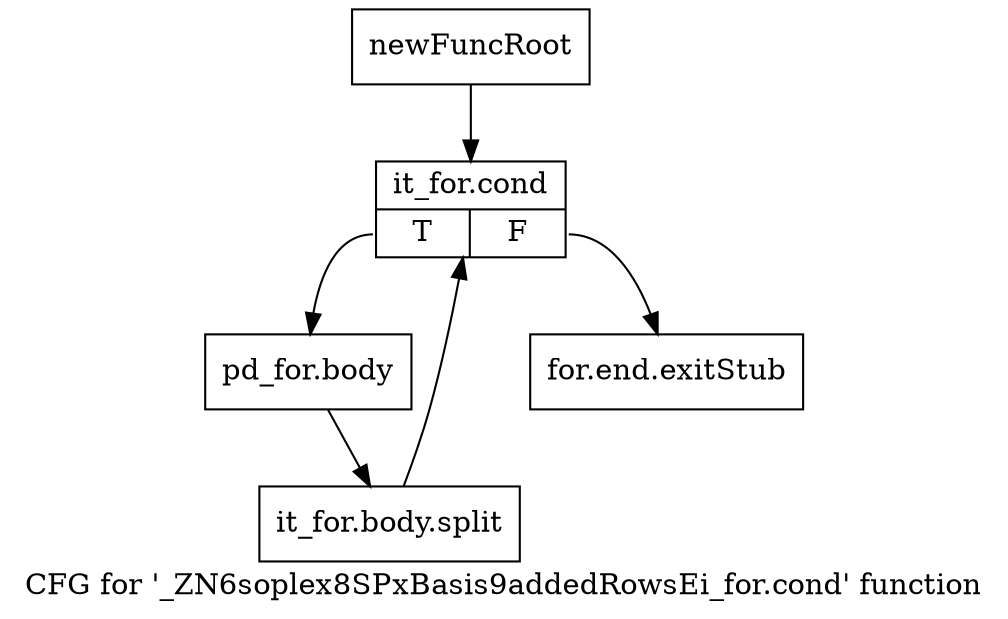 digraph "CFG for '_ZN6soplex8SPxBasis9addedRowsEi_for.cond' function" {
	label="CFG for '_ZN6soplex8SPxBasis9addedRowsEi_for.cond' function";

	Node0x2d8c090 [shape=record,label="{newFuncRoot}"];
	Node0x2d8c090 -> Node0x2d8c130;
	Node0x2d8c0e0 [shape=record,label="{for.end.exitStub}"];
	Node0x2d8c130 [shape=record,label="{it_for.cond|{<s0>T|<s1>F}}"];
	Node0x2d8c130:s0 -> Node0x2d8c180;
	Node0x2d8c130:s1 -> Node0x2d8c0e0;
	Node0x2d8c180 [shape=record,label="{pd_for.body}"];
	Node0x2d8c180 -> Node0x33f0ed0;
	Node0x33f0ed0 [shape=record,label="{it_for.body.split}"];
	Node0x33f0ed0 -> Node0x2d8c130;
}
